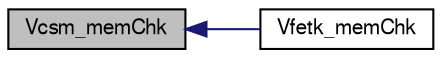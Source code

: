 digraph "Vcsm_memChk"
{
  edge [fontname="FreeSans",fontsize="10",labelfontname="FreeSans",labelfontsize="10"];
  node [fontname="FreeSans",fontsize="10",shape=record];
  rankdir="LR";
  Node1 [label="Vcsm_memChk",height=0.2,width=0.4,color="black", fillcolor="grey75", style="filled" fontcolor="black"];
  Node1 -> Node2 [dir="back",color="midnightblue",fontsize="10",style="solid",fontname="FreeSans"];
  Node2 [label="Vfetk_memChk",height=0.2,width=0.4,color="black", fillcolor="white", style="filled",URL="$group___vfetk.html#ga8e17cb275adfbf59d7b6f407cf7568c2",tooltip="Return the memory used by this structure (and its contents) in bytes."];
}
